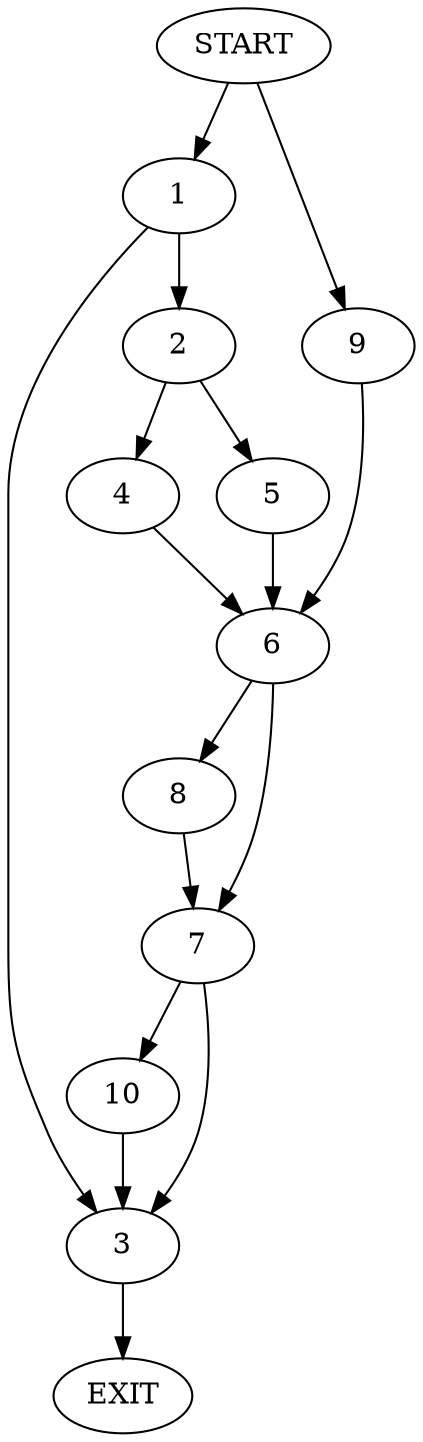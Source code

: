 digraph {
0 [label="START"]
11 [label="EXIT"]
0 -> 1
1 -> 2
1 -> 3
2 -> 4
2 -> 5
3 -> 11
4 -> 6
5 -> 6
6 -> 7
6 -> 8
0 -> 9
9 -> 6
7 -> 10
7 -> 3
8 -> 7
10 -> 3
}
